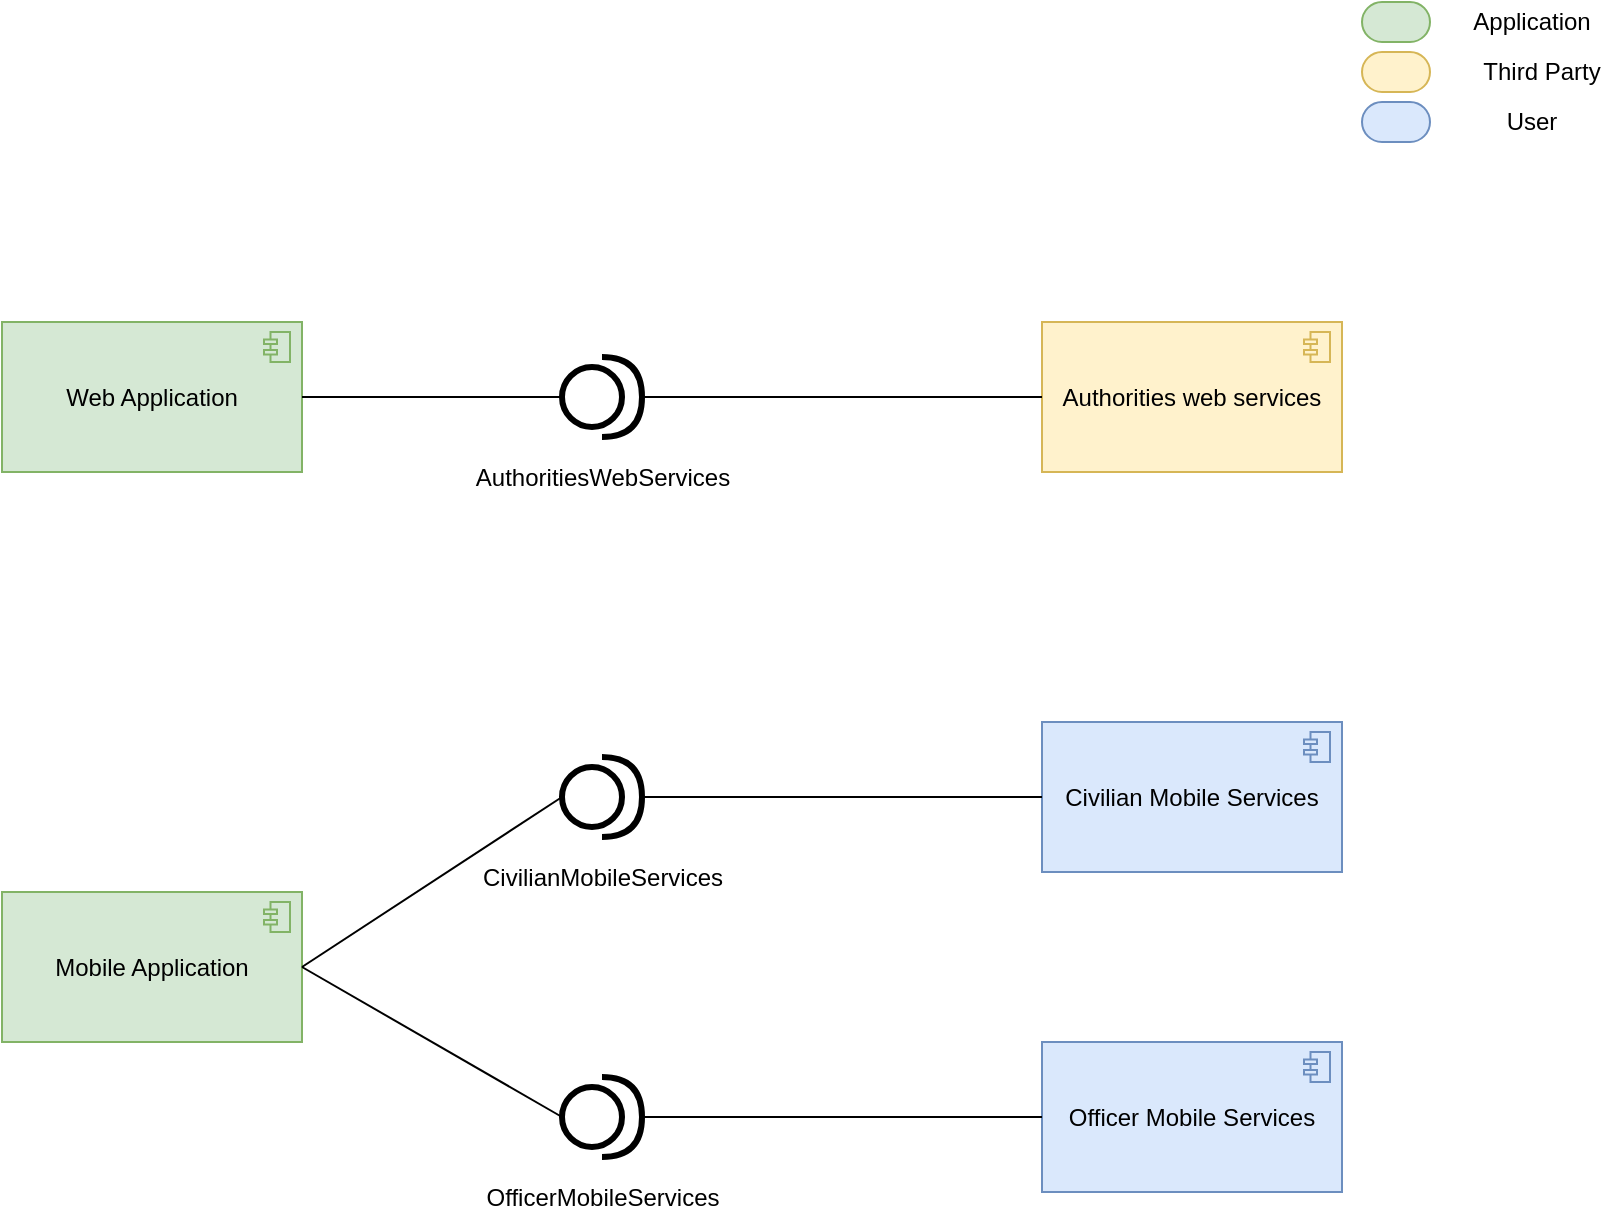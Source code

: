<mxfile version="12.2.6" type="device" pages="1"><diagram id="RZAQpGzR0ZA6ZuLSb1D2" name="Page-1"><mxGraphModel dx="1102" dy="622" grid="1" gridSize="10" guides="1" tooltips="1" connect="1" arrows="1" fold="1" page="1" pageScale="1" pageWidth="1169" pageHeight="827" math="0" shadow="0"><root><mxCell id="0"/><mxCell id="1" parent="0"/><mxCell id="evrHg4DYRK82lejAR09J-1" value="Web Application" style="html=1;outlineConnect=0;whiteSpace=wrap;fillColor=#d5e8d4;shape=mxgraph.archimate3.application;appType=comp;archiType=square;strokeColor=#82b366;" parent="1" vertex="1"><mxGeometry x="200" y="200" width="150" height="75" as="geometry"/></mxCell><mxCell id="evrHg4DYRK82lejAR09J-2" value="Mobile Application" style="html=1;outlineConnect=0;whiteSpace=wrap;fillColor=#d5e8d4;shape=mxgraph.archimate3.application;appType=comp;archiType=square;strokeColor=#82b366;" parent="1" vertex="1"><mxGeometry x="200" y="485" width="150" height="75" as="geometry"/></mxCell><mxCell id="evrHg4DYRK82lejAR09J-13" value="AuthoritiesWebServices" style="shape=providedRequiredInterface;html=1;verticalLabelPosition=bottom;strokeWidth=3;aspect=fixed;" parent="1" vertex="1"><mxGeometry x="480" y="217.5" width="40" height="40" as="geometry"/></mxCell><mxCell id="evrHg4DYRK82lejAR09J-16" value="" style="endArrow=none;html=1;exitX=1;exitY=0.5;exitDx=0;exitDy=0;exitPerimeter=0;entryX=0;entryY=0.5;entryDx=0;entryDy=0;entryPerimeter=0;" parent="1" source="evrHg4DYRK82lejAR09J-1" target="evrHg4DYRK82lejAR09J-13" edge="1"><mxGeometry width="50" height="50" relative="1" as="geometry"><mxPoint x="380" y="237.5" as="sourcePoint"/><mxPoint x="430" y="187.5" as="targetPoint"/></mxGeometry></mxCell><mxCell id="evrHg4DYRK82lejAR09J-17" value="Authorities web services" style="html=1;outlineConnect=0;whiteSpace=wrap;fillColor=#fff2cc;shape=mxgraph.archimate3.application;appType=comp;archiType=square;strokeWidth=1;strokeColor=#d6b656;" parent="1" vertex="1"><mxGeometry x="720" y="200" width="150" height="75" as="geometry"/></mxCell><mxCell id="evrHg4DYRK82lejAR09J-18" value="Civilian Mobile Services" style="html=1;outlineConnect=0;whiteSpace=wrap;fillColor=#dae8fc;shape=mxgraph.archimate3.application;appType=comp;archiType=square;strokeWidth=1;strokeColor=#6c8ebf;" parent="1" vertex="1"><mxGeometry x="720" y="400" width="150" height="75" as="geometry"/></mxCell><mxCell id="evrHg4DYRK82lejAR09J-19" value="" style="endArrow=none;html=1;exitX=1;exitY=0.5;exitDx=0;exitDy=0;exitPerimeter=0;entryX=0;entryY=0.5;entryDx=0;entryDy=0;entryPerimeter=0;" parent="1" source="evrHg4DYRK82lejAR09J-13" target="evrHg4DYRK82lejAR09J-17" edge="1"><mxGeometry width="50" height="50" relative="1" as="geometry"><mxPoint x="555" y="236.5" as="sourcePoint"/><mxPoint x="685" y="236.5" as="targetPoint"/></mxGeometry></mxCell><mxCell id="evrHg4DYRK82lejAR09J-20" value="CivilianMobileServices" style="shape=providedRequiredInterface;html=1;verticalLabelPosition=bottom;strokeWidth=3;aspect=fixed;" parent="1" vertex="1"><mxGeometry x="480" y="417.5" width="40" height="40" as="geometry"/></mxCell><mxCell id="evrHg4DYRK82lejAR09J-21" value="" style="endArrow=none;html=1;exitX=1;exitY=0.5;exitDx=0;exitDy=0;exitPerimeter=0;entryX=0;entryY=0.5;entryDx=0;entryDy=0;entryPerimeter=0;" parent="1" source="evrHg4DYRK82lejAR09J-2" target="evrHg4DYRK82lejAR09J-20" edge="1"><mxGeometry width="50" height="50" relative="1" as="geometry"><mxPoint x="350" y="437.5" as="sourcePoint"/><mxPoint x="450" y="438" as="targetPoint"/></mxGeometry></mxCell><mxCell id="evrHg4DYRK82lejAR09J-22" value="" style="endArrow=none;html=1;exitX=1;exitY=0.5;exitDx=0;exitDy=0;exitPerimeter=0;entryX=0;entryY=0.5;entryDx=0;entryDy=0;entryPerimeter=0;" parent="1" source="evrHg4DYRK82lejAR09J-20" target="evrHg4DYRK82lejAR09J-18" edge="1"><mxGeometry width="50" height="50" relative="1" as="geometry"><mxPoint x="530" y="417" as="sourcePoint"/><mxPoint x="730" y="417" as="targetPoint"/></mxGeometry></mxCell><mxCell id="evrHg4DYRK82lejAR09J-25" value="" style="html=1;outlineConnect=0;whiteSpace=wrap;fillColor=#d5e8d4;shape=mxgraph.archimate3.service;strokeWidth=1;aspect=fixed;strokeColor=#82b366;" parent="1" vertex="1"><mxGeometry x="880" y="40" width="34" height="20" as="geometry"/></mxCell><mxCell id="evrHg4DYRK82lejAR09J-26" value="" style="html=1;outlineConnect=0;whiteSpace=wrap;fillColor=#fff2cc;shape=mxgraph.archimate3.service;strokeWidth=1;aspect=fixed;strokeColor=#d6b656;" parent="1" vertex="1"><mxGeometry x="880" y="65" width="34" height="20" as="geometry"/></mxCell><mxCell id="evrHg4DYRK82lejAR09J-27" value="" style="html=1;outlineConnect=0;whiteSpace=wrap;fillColor=#dae8fc;shape=mxgraph.archimate3.service;strokeWidth=1;aspect=fixed;strokeColor=#6c8ebf;" parent="1" vertex="1"><mxGeometry x="880" y="90" width="34" height="20" as="geometry"/></mxCell><mxCell id="evrHg4DYRK82lejAR09J-28" value="Application" style="text;html=1;strokeColor=none;fillColor=none;align=center;verticalAlign=middle;whiteSpace=wrap;rounded=0;" parent="1" vertex="1"><mxGeometry x="930" y="40" width="70" height="20" as="geometry"/></mxCell><mxCell id="evrHg4DYRK82lejAR09J-29" value="Third Party" style="text;html=1;strokeColor=none;fillColor=none;align=center;verticalAlign=middle;whiteSpace=wrap;rounded=0;" parent="1" vertex="1"><mxGeometry x="930" y="65" width="80" height="20" as="geometry"/></mxCell><mxCell id="evrHg4DYRK82lejAR09J-30" value="User" style="text;html=1;strokeColor=none;fillColor=none;align=center;verticalAlign=middle;whiteSpace=wrap;rounded=0;" parent="1" vertex="1"><mxGeometry x="930" y="90" width="70" height="20" as="geometry"/></mxCell><mxCell id="evrHg4DYRK82lejAR09J-31" value="Officer Mobile Services" style="html=1;outlineConnect=0;whiteSpace=wrap;fillColor=#dae8fc;shape=mxgraph.archimate3.application;appType=comp;archiType=square;strokeWidth=1;strokeColor=#6c8ebf;" parent="1" vertex="1"><mxGeometry x="720" y="560" width="150" height="75" as="geometry"/></mxCell><mxCell id="evrHg4DYRK82lejAR09J-32" value="OfficerMobileServices" style="shape=providedRequiredInterface;html=1;verticalLabelPosition=bottom;strokeWidth=3;aspect=fixed;" parent="1" vertex="1"><mxGeometry x="480" y="577.5" width="40" height="40" as="geometry"/></mxCell><mxCell id="evrHg4DYRK82lejAR09J-33" value="" style="endArrow=none;html=1;exitX=1;exitY=0.5;exitDx=0;exitDy=0;exitPerimeter=0;entryX=0;entryY=0.5;entryDx=0;entryDy=0;entryPerimeter=0;" parent="1" source="evrHg4DYRK82lejAR09J-2" target="evrHg4DYRK82lejAR09J-32" edge="1"><mxGeometry width="50" height="50" relative="1" as="geometry"><mxPoint x="360" y="532.5" as="sourcePoint"/><mxPoint x="490" y="447.5" as="targetPoint"/></mxGeometry></mxCell><mxCell id="evrHg4DYRK82lejAR09J-34" value="" style="endArrow=none;html=1;exitX=1;exitY=0.5;exitDx=0;exitDy=0;exitPerimeter=0;entryX=0;entryY=0.5;entryDx=0;entryDy=0;entryPerimeter=0;" parent="1" source="evrHg4DYRK82lejAR09J-32" target="evrHg4DYRK82lejAR09J-31" edge="1"><mxGeometry width="50" height="50" relative="1" as="geometry"><mxPoint x="530" y="560" as="sourcePoint"/><mxPoint x="730" y="560" as="targetPoint"/></mxGeometry></mxCell></root></mxGraphModel></diagram></mxfile>